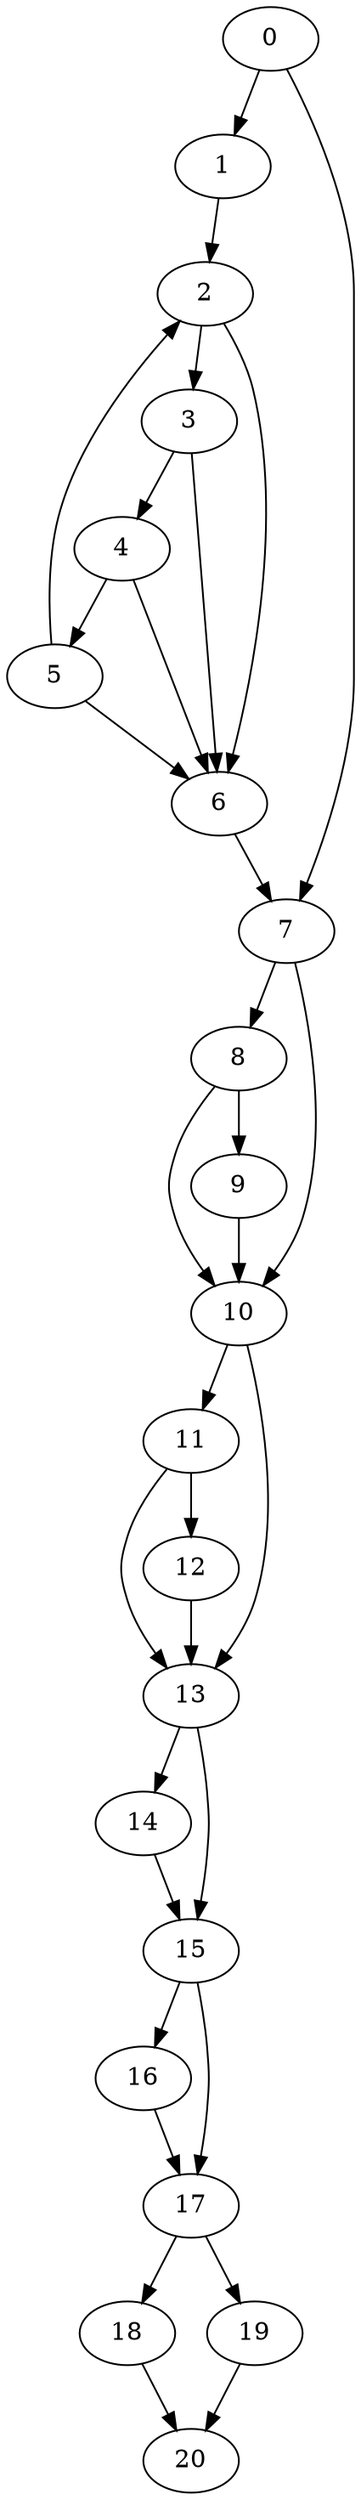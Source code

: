 digraph {
	0
	1
	2
	3
	4
	5
	6
	7
	8
	9
	10
	11
	12
	13
	14
	15
	16
	17
	18
	19
	20
	11 -> 12
	15 -> 16
	17 -> 18
	17 -> 19
	0 -> 1
	2 -> 3
	8 -> 9
	10 -> 11
	10 -> 13
	11 -> 13
	12 -> 13
	15 -> 17
	16 -> 17
	18 -> 20
	19 -> 20
	1 -> 2
	5 -> 2
	4 -> 5
	7 -> 10
	8 -> 10
	9 -> 10
	13 -> 14
	14 -> 15
	13 -> 15
	3 -> 4
	5 -> 6
	2 -> 6
	3 -> 6
	4 -> 6
	0 -> 7
	6 -> 7
	7 -> 8
}
